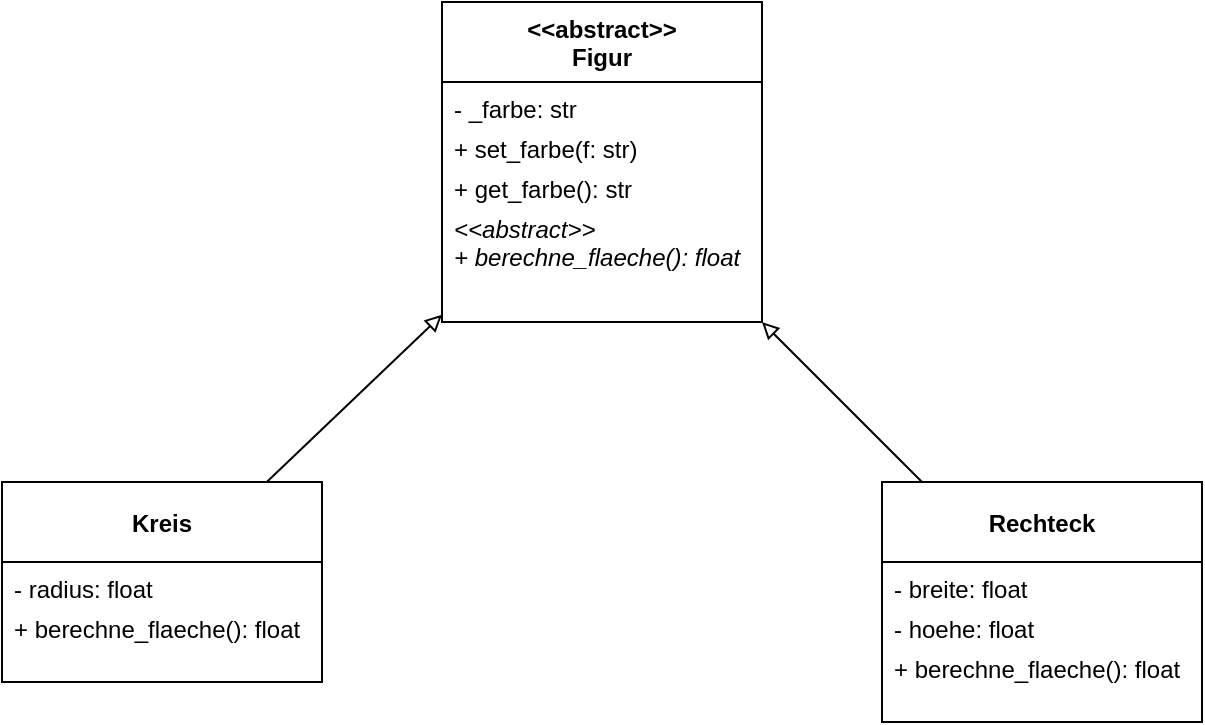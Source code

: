 <?xml version="1.0" encoding="UTF-8"?>
<mxfile>
  <diagram name="Figuren UML" id="uml1">
    <mxGraphModel dx="1242" dy="794" grid="1" gridSize="10" guides="1" tooltips="1" connect="1" arrows="1" fold="1" page="1" pageScale="1" pageWidth="827" pageHeight="1169" math="0" shadow="0">
      <root>
        <mxCell id="0"/>
        <mxCell id="1" parent="0"/>
        
        <!-- Abstrakte Klasse Figur -->
        <mxCell id="Figur" value="&lt;&lt;abstract&gt;&gt;&#xa;Figur" style="swimlane;childLayout=stackLayout;horizontal=1;startSize=40;horizontalStack=0;resizeParent=1;resizeLast=0;collapsible=0;" vertex="1" parent="1">
          <mxGeometry x="260" y="80" width="160" height="160" as="geometry"/>
        </mxCell>
        <mxCell id="FigurAttr" value="- _farbe: str" style="text;strokeColor=none;fillColor=none;align=left;verticalAlign=top;spacingLeft=4;" vertex="1" parent="Figur">
          <mxGeometry y="40" width="160" height="20" as="geometry"/>
        </mxCell>
        <mxCell id="FigurMeth1" value="+ set_farbe(f: str)" style="text;strokeColor=none;fillColor=none;align=left;verticalAlign=top;spacingLeft=4;" vertex="1" parent="Figur">
          <mxGeometry y="60" width="160" height="20" as="geometry"/>
        </mxCell>
        <mxCell id="FigurMeth2" value="+ get_farbe(): str" style="text;strokeColor=none;fillColor=none;align=left;verticalAlign=top;spacingLeft=4;" vertex="1" parent="Figur">
          <mxGeometry y="80" width="160" height="20" as="geometry"/>
        </mxCell>
        <mxCell id="FigurMeth3" value="&lt;&lt;abstract&gt;&gt;&#xa;+ berechne_flaeche(): float" style="text;strokeColor=none;fillColor=none;align=left;verticalAlign=top;fontStyle=2;spacingLeft=4;" vertex="1" parent="Figur">
          <mxGeometry y="100" width="160" height="20" as="geometry"/>
        </mxCell>
        
        <!-- Klasse Kreis -->
        <mxCell id="Kreis" value="Kreis" style="swimlane;childLayout=stackLayout;horizontal=1;startSize=40;horizontalStack=0;resizeParent=1;resizeLast=0;collapsible=0;" vertex="1" parent="1">
          <mxGeometry x="40" y="320" width="160" height="100" as="geometry"/>
        </mxCell>
        <mxCell id="KreisAttr" value="- radius: float" style="text;strokeColor=none;fillColor=none;align=left;verticalAlign=top;spacingLeft=4;" vertex="1" parent="Kreis">
          <mxGeometry y="40" width="160" height="20" as="geometry"/>
        </mxCell>
        <mxCell id="KreisMeth" value="+ berechne_flaeche(): float" style="text;strokeColor=none;fillColor=none;align=left;verticalAlign=top;spacingLeft=4;" vertex="1" parent="Kreis">
          <mxGeometry y="60" width="160" height="20" as="geometry"/>
        </mxCell>
        
        <!-- Klasse Rechteck -->
        <mxCell id="Rechteck" value="Rechteck" style="swimlane;childLayout=stackLayout;horizontal=1;startSize=40;horizontalStack=0;resizeParent=1;resizeLast=0;collapsible=0;" vertex="1" parent="1">
          <mxGeometry x="480" y="320" width="160" height="120" as="geometry"/>
        </mxCell>
        <mxCell id="RechteckAttr1" value="- breite: float" style="text;strokeColor=none;fillColor=none;align=left;verticalAlign=top;spacingLeft=4;" vertex="1" parent="Rechteck">
          <mxGeometry y="40" width="160" height="20" as="geometry"/>
        </mxCell>
        <mxCell id="RechteckAttr2" value="- hoehe: float" style="text;strokeColor=none;fillColor=none;align=left;verticalAlign=top;spacingLeft=4;" vertex="1" parent="Rechteck">
          <mxGeometry y="60" width="160" height="20" as="geometry"/>
        </mxCell>
        <mxCell id="RechteckMeth" value="+ berechne_flaeche(): float" style="text;strokeColor=none;fillColor=none;align=left;verticalAlign=top;spacingLeft=4;" vertex="1" parent="Rechteck">
          <mxGeometry y="80" width="160" height="20" as="geometry"/>
        </mxCell>
        
        <!-- Verbindungen -->
        <mxCell id="Edge1" style="endArrow=block;endFill=0;" edge="1" parent="1" source="Kreis" target="Figur">
          <mxGeometry relative="1" as="geometry"/>
        </mxCell>
        <mxCell id="Edge2" style="endArrow=block;endFill=0;" edge="1" parent="1" source="Rechteck" target="Figur">
          <mxGeometry relative="1" as="geometry"/>
        </mxCell>

      </root>
    </mxGraphModel>
  </diagram>
</mxfile>
